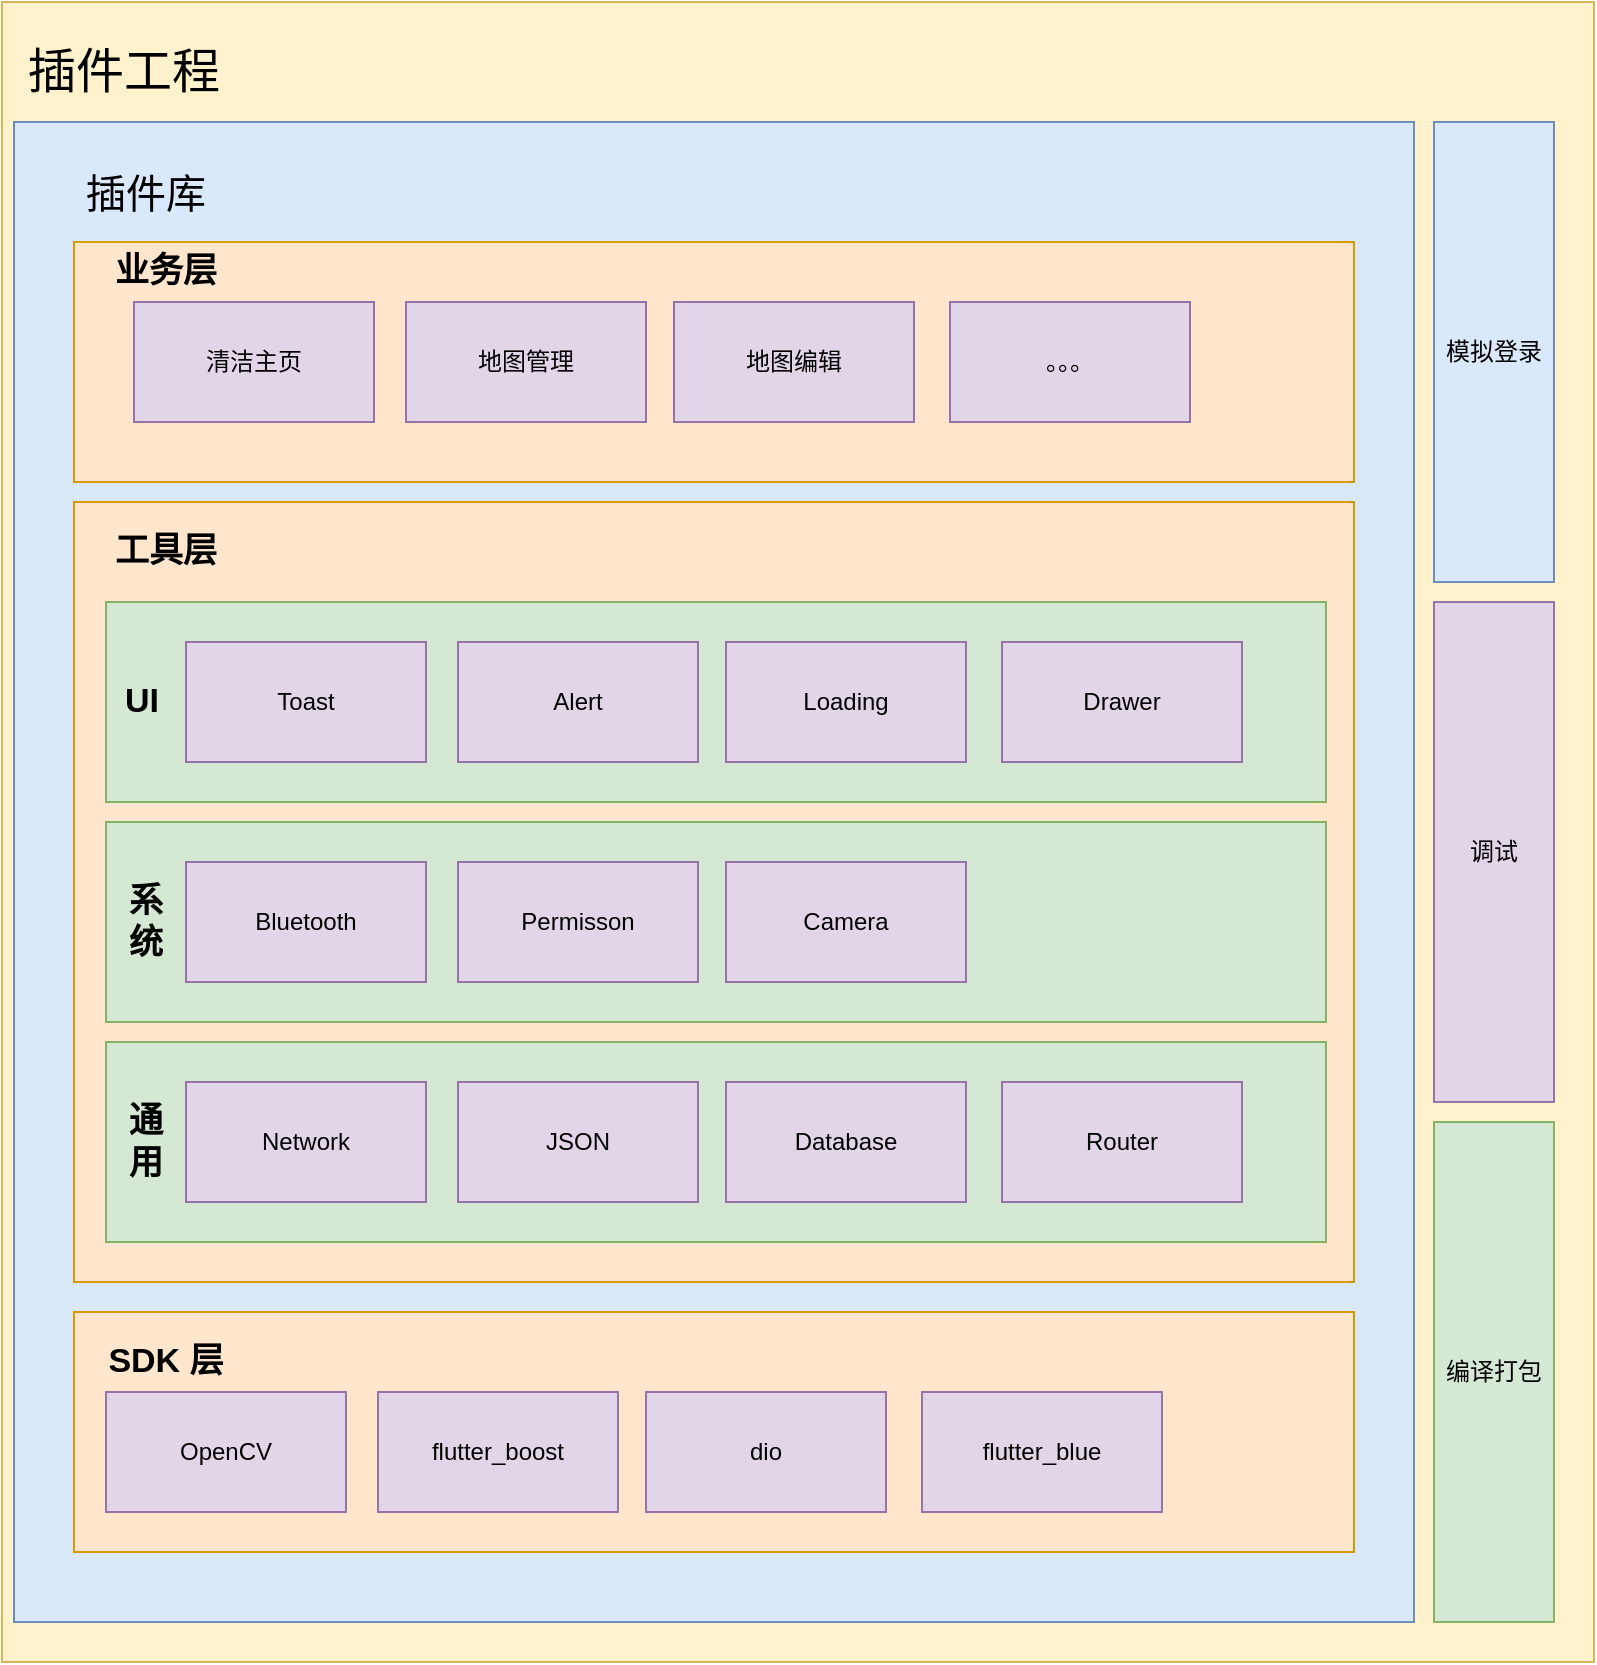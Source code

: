 <mxfile version="24.8.3">
  <diagram name="第 1 页" id="48gsQDZmBWqrv3ECGpAA">
    <mxGraphModel dx="1420" dy="674" grid="1" gridSize="10" guides="1" tooltips="1" connect="1" arrows="1" fold="1" page="1" pageScale="1" pageWidth="827" pageHeight="1169" math="0" shadow="0">
      <root>
        <mxCell id="0" />
        <mxCell id="1" parent="0" />
        <mxCell id="xIm_ZqCyXqblzCzGXZrz-5" value="" style="rounded=0;whiteSpace=wrap;html=1;fillColor=#fff2cc;strokeColor=#d6b656;" vertex="1" parent="1">
          <mxGeometry x="4" y="10" width="796" height="830" as="geometry" />
        </mxCell>
        <mxCell id="G8WY65cD6VZq9oD0wm8h-1" value="" style="rounded=0;whiteSpace=wrap;html=1;fillColor=#dae8fc;strokeColor=#6c8ebf;" parent="1" vertex="1">
          <mxGeometry x="10" y="70" width="700" height="750" as="geometry" />
        </mxCell>
        <mxCell id="G8WY65cD6VZq9oD0wm8h-28" value="" style="rounded=0;whiteSpace=wrap;html=1;fillColor=#ffe6cc;strokeColor=#d79b00;" parent="1" vertex="1">
          <mxGeometry x="40" y="260" width="640" height="390" as="geometry" />
        </mxCell>
        <mxCell id="G8WY65cD6VZq9oD0wm8h-40" value="" style="rounded=0;whiteSpace=wrap;html=1;fillColor=#d5e8d4;strokeColor=#82b366;" parent="1" vertex="1">
          <mxGeometry x="56" y="530" width="610" height="100" as="geometry" />
        </mxCell>
        <mxCell id="G8WY65cD6VZq9oD0wm8h-3" value="" style="rounded=0;whiteSpace=wrap;html=1;fillColor=#ffe6cc;strokeColor=#d79b00;" parent="1" vertex="1">
          <mxGeometry x="40" y="665" width="640" height="120" as="geometry" />
        </mxCell>
        <mxCell id="G8WY65cD6VZq9oD0wm8h-20" value="OpenCV" style="rounded=0;whiteSpace=wrap;html=1;fillColor=#e1d5e7;strokeColor=#9673a6;" parent="1" vertex="1">
          <mxGeometry x="56" y="705" width="120" height="60" as="geometry" />
        </mxCell>
        <mxCell id="G8WY65cD6VZq9oD0wm8h-21" value="flutter_boost" style="rounded=0;whiteSpace=wrap;html=1;fillColor=#e1d5e7;strokeColor=#9673a6;" parent="1" vertex="1">
          <mxGeometry x="192" y="705" width="120" height="60" as="geometry" />
        </mxCell>
        <mxCell id="G8WY65cD6VZq9oD0wm8h-22" value="&lt;font style=&quot;font-size: 17px;&quot;&gt;&lt;b&gt;SDK 层&lt;/b&gt;&lt;/font&gt;" style="text;html=1;align=center;verticalAlign=middle;whiteSpace=wrap;rounded=0;" parent="1" vertex="1">
          <mxGeometry x="56" y="675" width="60" height="30" as="geometry" />
        </mxCell>
        <mxCell id="G8WY65cD6VZq9oD0wm8h-23" value="插件库" style="text;html=1;align=center;verticalAlign=middle;whiteSpace=wrap;rounded=0;fontSize=20;" parent="1" vertex="1">
          <mxGeometry x="16" y="90" width="120" height="30" as="geometry" />
        </mxCell>
        <mxCell id="G8WY65cD6VZq9oD0wm8h-24" value="dio" style="rounded=0;whiteSpace=wrap;html=1;fillColor=#e1d5e7;strokeColor=#9673a6;" parent="1" vertex="1">
          <mxGeometry x="326" y="705" width="120" height="60" as="geometry" />
        </mxCell>
        <mxCell id="G8WY65cD6VZq9oD0wm8h-27" value="flutter_blue" style="rounded=0;whiteSpace=wrap;html=1;fillColor=#e1d5e7;strokeColor=#9673a6;" parent="1" vertex="1">
          <mxGeometry x="464" y="705" width="120" height="60" as="geometry" />
        </mxCell>
        <mxCell id="G8WY65cD6VZq9oD0wm8h-29" value="Network" style="rounded=0;whiteSpace=wrap;html=1;fillColor=#e1d5e7;strokeColor=#9673a6;" parent="1" vertex="1">
          <mxGeometry x="96" y="550" width="120" height="60" as="geometry" />
        </mxCell>
        <mxCell id="G8WY65cD6VZq9oD0wm8h-30" value="JSON" style="rounded=0;whiteSpace=wrap;html=1;fillColor=#e1d5e7;strokeColor=#9673a6;" parent="1" vertex="1">
          <mxGeometry x="232" y="550" width="120" height="60" as="geometry" />
        </mxCell>
        <mxCell id="G8WY65cD6VZq9oD0wm8h-31" value="&lt;font style=&quot;font-size: 17px;&quot;&gt;&lt;b&gt;工具层&lt;/b&gt;&lt;/font&gt;" style="text;html=1;align=center;verticalAlign=middle;whiteSpace=wrap;rounded=0;" parent="1" vertex="1">
          <mxGeometry x="56" y="270" width="60" height="30" as="geometry" />
        </mxCell>
        <mxCell id="G8WY65cD6VZq9oD0wm8h-32" value="Database" style="rounded=0;whiteSpace=wrap;html=1;fillColor=#e1d5e7;strokeColor=#9673a6;" parent="1" vertex="1">
          <mxGeometry x="366" y="550" width="120" height="60" as="geometry" />
        </mxCell>
        <mxCell id="G8WY65cD6VZq9oD0wm8h-33" value="Router" style="rounded=0;whiteSpace=wrap;html=1;fillColor=#e1d5e7;strokeColor=#9673a6;" parent="1" vertex="1">
          <mxGeometry x="504" y="550" width="120" height="60" as="geometry" />
        </mxCell>
        <mxCell id="G8WY65cD6VZq9oD0wm8h-34" value="" style="rounded=0;whiteSpace=wrap;html=1;fillColor=#ffe6cc;strokeColor=#d79b00;" parent="1" vertex="1">
          <mxGeometry x="40" y="130" width="640" height="120" as="geometry" />
        </mxCell>
        <mxCell id="G8WY65cD6VZq9oD0wm8h-35" value="清洁主页" style="rounded=0;whiteSpace=wrap;html=1;fillColor=#e1d5e7;strokeColor=#9673a6;" parent="1" vertex="1">
          <mxGeometry x="70" y="160" width="120" height="60" as="geometry" />
        </mxCell>
        <mxCell id="G8WY65cD6VZq9oD0wm8h-36" value="地图管理" style="rounded=0;whiteSpace=wrap;html=1;fillColor=#e1d5e7;strokeColor=#9673a6;" parent="1" vertex="1">
          <mxGeometry x="206" y="160" width="120" height="60" as="geometry" />
        </mxCell>
        <mxCell id="G8WY65cD6VZq9oD0wm8h-38" value="地图编辑" style="rounded=0;whiteSpace=wrap;html=1;fillColor=#e1d5e7;strokeColor=#9673a6;" parent="1" vertex="1">
          <mxGeometry x="340" y="160" width="120" height="60" as="geometry" />
        </mxCell>
        <mxCell id="G8WY65cD6VZq9oD0wm8h-39" value="。。。" style="rounded=0;whiteSpace=wrap;html=1;fillColor=#e1d5e7;strokeColor=#9673a6;" parent="1" vertex="1">
          <mxGeometry x="478" y="160" width="120" height="60" as="geometry" />
        </mxCell>
        <mxCell id="G8WY65cD6VZq9oD0wm8h-41" value="" style="rounded=0;whiteSpace=wrap;html=1;fillColor=#d5e8d4;strokeColor=#82b366;" parent="1" vertex="1">
          <mxGeometry x="56" y="420" width="610" height="100" as="geometry" />
        </mxCell>
        <mxCell id="G8WY65cD6VZq9oD0wm8h-42" value="Bluetooth" style="rounded=0;whiteSpace=wrap;html=1;fillColor=#e1d5e7;strokeColor=#9673a6;" parent="1" vertex="1">
          <mxGeometry x="96" y="440" width="120" height="60" as="geometry" />
        </mxCell>
        <mxCell id="G8WY65cD6VZq9oD0wm8h-43" value="Permisson" style="rounded=0;whiteSpace=wrap;html=1;fillColor=#e1d5e7;strokeColor=#9673a6;" parent="1" vertex="1">
          <mxGeometry x="232" y="440" width="120" height="60" as="geometry" />
        </mxCell>
        <mxCell id="G8WY65cD6VZq9oD0wm8h-44" value="Camera" style="rounded=0;whiteSpace=wrap;html=1;fillColor=#e1d5e7;strokeColor=#9673a6;" parent="1" vertex="1">
          <mxGeometry x="366" y="440" width="120" height="60" as="geometry" />
        </mxCell>
        <mxCell id="G8WY65cD6VZq9oD0wm8h-46" value="" style="rounded=0;whiteSpace=wrap;html=1;fillColor=#d5e8d4;strokeColor=#82b366;" parent="1" vertex="1">
          <mxGeometry x="56" y="310" width="610" height="100" as="geometry" />
        </mxCell>
        <mxCell id="G8WY65cD6VZq9oD0wm8h-47" value="Toast" style="rounded=0;whiteSpace=wrap;html=1;fillColor=#e1d5e7;strokeColor=#9673a6;" parent="1" vertex="1">
          <mxGeometry x="96" y="330" width="120" height="60" as="geometry" />
        </mxCell>
        <mxCell id="G8WY65cD6VZq9oD0wm8h-48" value="Alert" style="rounded=0;whiteSpace=wrap;html=1;fillColor=#e1d5e7;strokeColor=#9673a6;" parent="1" vertex="1">
          <mxGeometry x="232" y="330" width="120" height="60" as="geometry" />
        </mxCell>
        <mxCell id="G8WY65cD6VZq9oD0wm8h-49" value="Loading" style="rounded=0;whiteSpace=wrap;html=1;fillColor=#e1d5e7;strokeColor=#9673a6;" parent="1" vertex="1">
          <mxGeometry x="366" y="330" width="120" height="60" as="geometry" />
        </mxCell>
        <mxCell id="G8WY65cD6VZq9oD0wm8h-50" value="Drawer" style="rounded=0;whiteSpace=wrap;html=1;fillColor=#e1d5e7;strokeColor=#9673a6;" parent="1" vertex="1">
          <mxGeometry x="504" y="330" width="120" height="60" as="geometry" />
        </mxCell>
        <mxCell id="G8WY65cD6VZq9oD0wm8h-37" value="&lt;font style=&quot;font-size: 17px;&quot;&gt;&lt;b&gt;UI&lt;/b&gt;&lt;/font&gt;" style="text;html=1;align=center;verticalAlign=middle;whiteSpace=wrap;rounded=0;" parent="1" vertex="1">
          <mxGeometry x="44" y="345" width="60" height="30" as="geometry" />
        </mxCell>
        <mxCell id="G8WY65cD6VZq9oD0wm8h-52" value="&lt;font style=&quot;font-size: 17px;&quot;&gt;&lt;b&gt;系&lt;/b&gt;&lt;/font&gt;&lt;div&gt;&lt;font style=&quot;font-size: 17px;&quot;&gt;&lt;b&gt;统&lt;/b&gt;&lt;/font&gt;&lt;/div&gt;" style="text;html=1;align=center;verticalAlign=middle;whiteSpace=wrap;rounded=0;" parent="1" vertex="1">
          <mxGeometry x="46" y="455" width="60" height="30" as="geometry" />
        </mxCell>
        <mxCell id="G8WY65cD6VZq9oD0wm8h-53" value="&lt;span style=&quot;font-size: 17px;&quot;&gt;&lt;b&gt;通&lt;/b&gt;&lt;/span&gt;&lt;div&gt;&lt;span style=&quot;font-size: 17px;&quot;&gt;&lt;b&gt;用&lt;/b&gt;&lt;/span&gt;&lt;/div&gt;" style="text;html=1;align=center;verticalAlign=middle;whiteSpace=wrap;rounded=0;" parent="1" vertex="1">
          <mxGeometry x="46" y="565" width="60" height="30" as="geometry" />
        </mxCell>
        <mxCell id="G8WY65cD6VZq9oD0wm8h-54" value="&lt;font style=&quot;font-size: 17px;&quot;&gt;&lt;b&gt;业务层&lt;/b&gt;&lt;/font&gt;" style="text;html=1;align=center;verticalAlign=middle;whiteSpace=wrap;rounded=0;" parent="1" vertex="1">
          <mxGeometry x="56" y="130" width="60" height="30" as="geometry" />
        </mxCell>
        <mxCell id="xIm_ZqCyXqblzCzGXZrz-2" value="调试" style="rounded=0;whiteSpace=wrap;html=1;fillColor=#e1d5e7;strokeColor=#9673a6;" vertex="1" parent="1">
          <mxGeometry x="720" y="310" width="60" height="250" as="geometry" />
        </mxCell>
        <mxCell id="xIm_ZqCyXqblzCzGXZrz-4" value="编译打包" style="rounded=0;whiteSpace=wrap;html=1;fillColor=#d5e8d4;strokeColor=#82b366;" vertex="1" parent="1">
          <mxGeometry x="720" y="570" width="60" height="250" as="geometry" />
        </mxCell>
        <mxCell id="xIm_ZqCyXqblzCzGXZrz-6" value="插件工程" style="text;html=1;align=center;verticalAlign=middle;whiteSpace=wrap;rounded=0;fontSize=24;" vertex="1" parent="1">
          <mxGeometry x="10" y="30" width="110" height="30" as="geometry" />
        </mxCell>
        <mxCell id="xIm_ZqCyXqblzCzGXZrz-7" value="模拟登录" style="rounded=0;whiteSpace=wrap;html=1;fillColor=#dae8fc;strokeColor=#6c8ebf;" vertex="1" parent="1">
          <mxGeometry x="720" y="70" width="60" height="230" as="geometry" />
        </mxCell>
      </root>
    </mxGraphModel>
  </diagram>
</mxfile>

